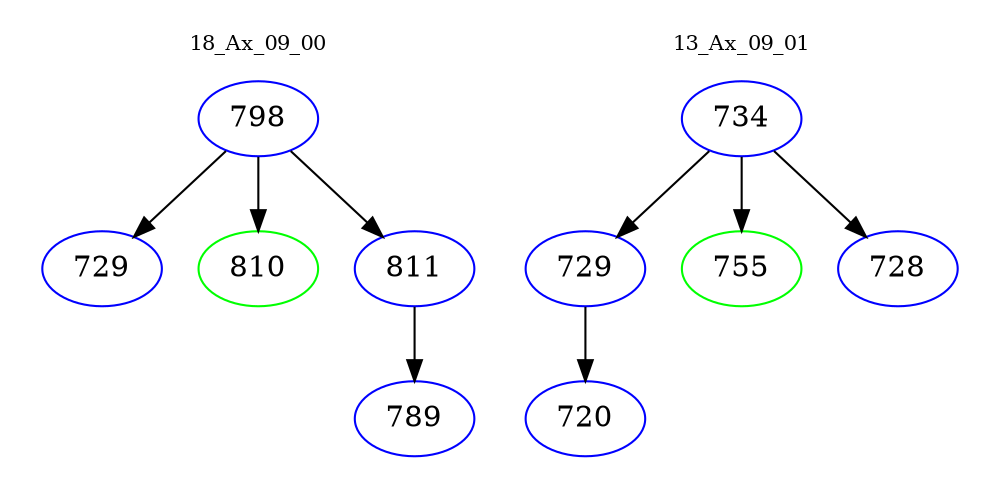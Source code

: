 digraph{
subgraph cluster_0 {
color = white
label = "18_Ax_09_00";
fontsize=10;
T0_798 [label="798", color="blue"]
T0_798 -> T0_729 [color="black"]
T0_729 [label="729", color="blue"]
T0_798 -> T0_810 [color="black"]
T0_810 [label="810", color="green"]
T0_798 -> T0_811 [color="black"]
T0_811 [label="811", color="blue"]
T0_811 -> T0_789 [color="black"]
T0_789 [label="789", color="blue"]
}
subgraph cluster_1 {
color = white
label = "13_Ax_09_01";
fontsize=10;
T1_734 [label="734", color="blue"]
T1_734 -> T1_729 [color="black"]
T1_729 [label="729", color="blue"]
T1_729 -> T1_720 [color="black"]
T1_720 [label="720", color="blue"]
T1_734 -> T1_755 [color="black"]
T1_755 [label="755", color="green"]
T1_734 -> T1_728 [color="black"]
T1_728 [label="728", color="blue"]
}
}
